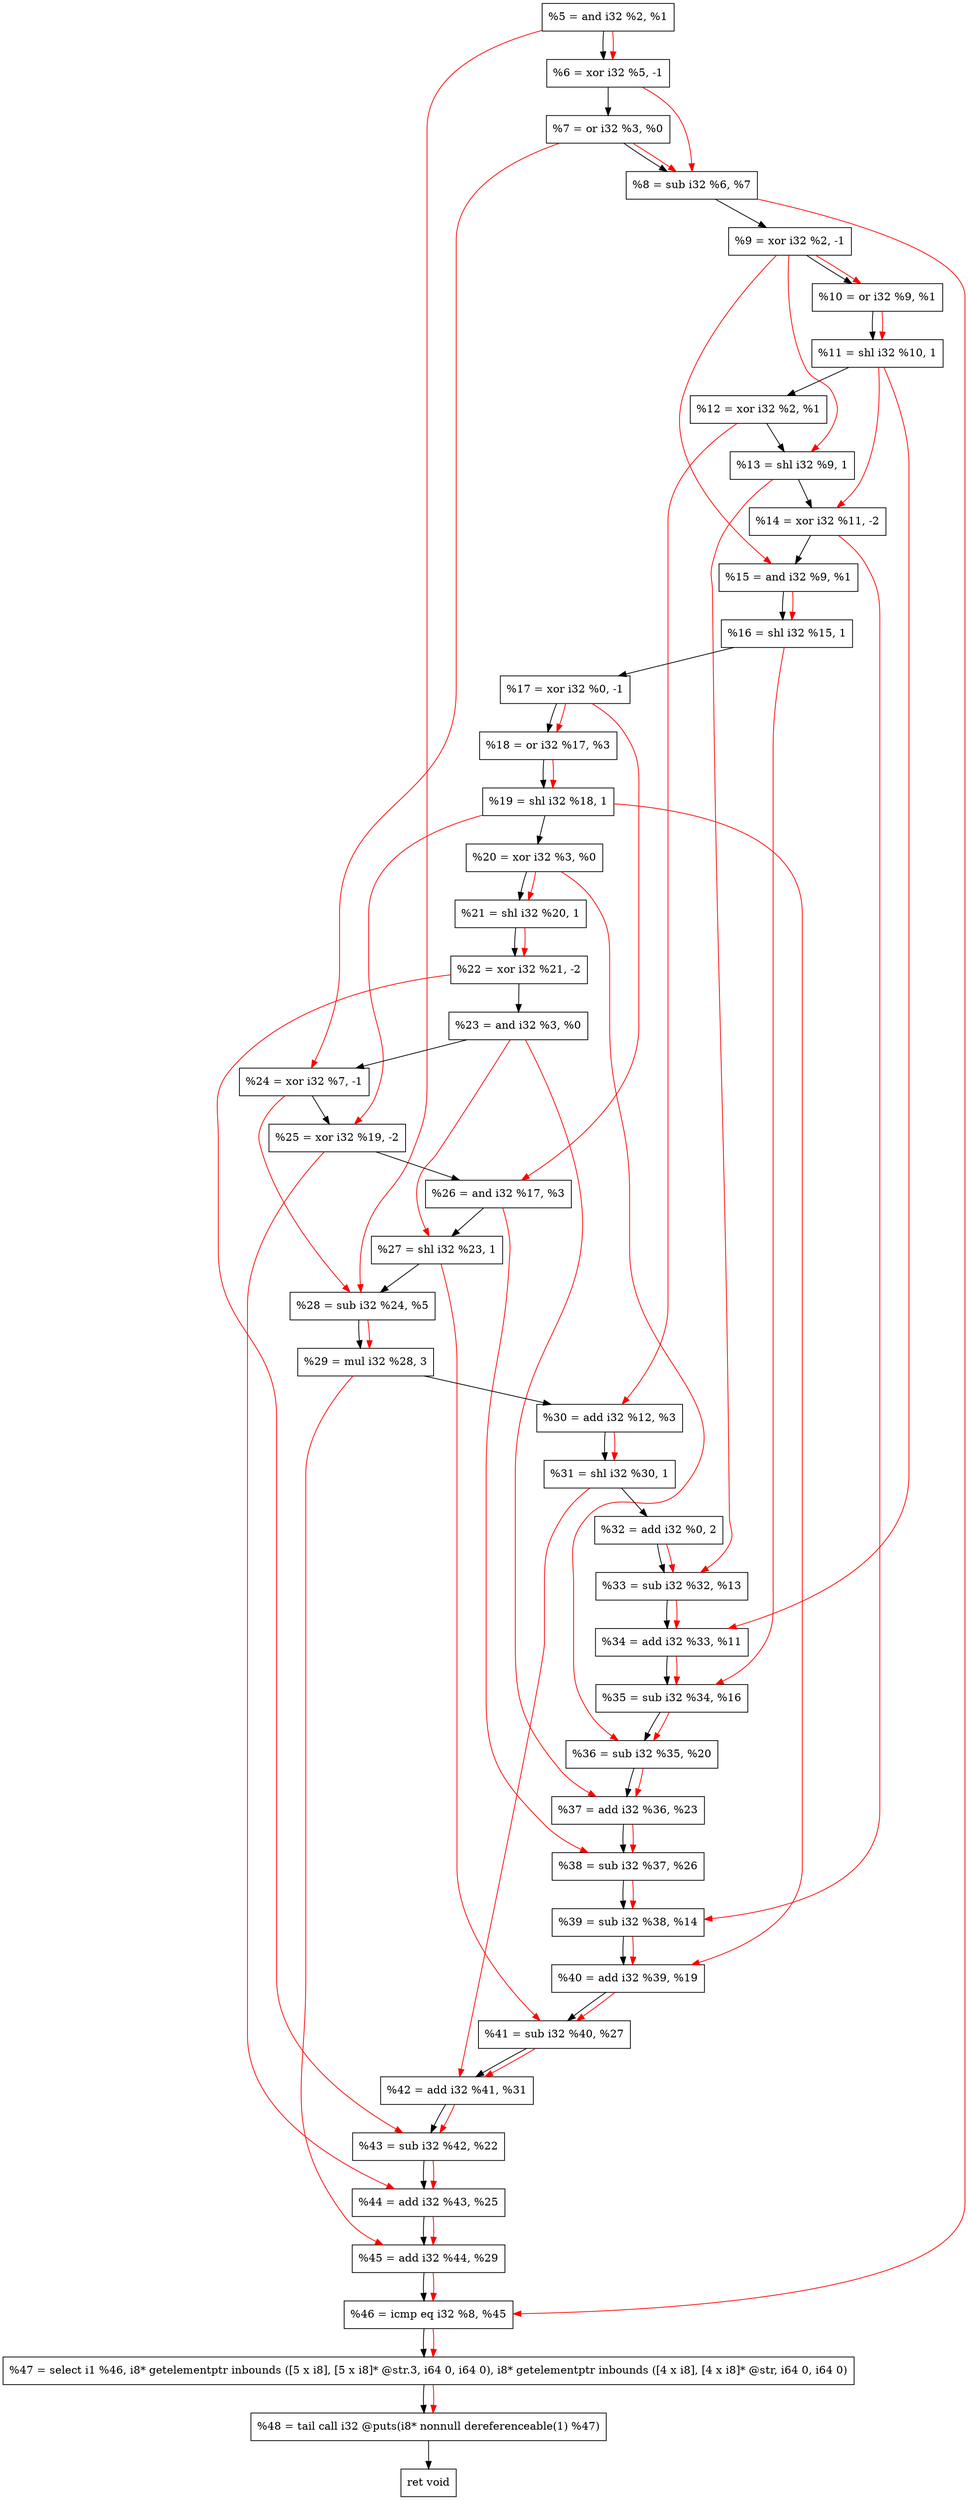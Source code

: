 digraph "DFG for'crackme' function" {
	Node0x198bb70[shape=record, label="  %5 = and i32 %2, %1"];
	Node0x198c1f0[shape=record, label="  %6 = xor i32 %5, -1"];
	Node0x198c260[shape=record, label="  %7 = or i32 %3, %0"];
	Node0x198c2d0[shape=record, label="  %8 = sub i32 %6, %7"];
	Node0x198c340[shape=record, label="  %9 = xor i32 %2, -1"];
	Node0x198c3b0[shape=record, label="  %10 = or i32 %9, %1"];
	Node0x198c450[shape=record, label="  %11 = shl i32 %10, 1"];
	Node0x198c4c0[shape=record, label="  %12 = xor i32 %2, %1"];
	Node0x198c530[shape=record, label="  %13 = shl i32 %9, 1"];
	Node0x198c5d0[shape=record, label="  %14 = xor i32 %11, -2"];
	Node0x198c640[shape=record, label="  %15 = and i32 %9, %1"];
	Node0x198c6b0[shape=record, label="  %16 = shl i32 %15, 1"];
	Node0x198c720[shape=record, label="  %17 = xor i32 %0, -1"];
	Node0x198c790[shape=record, label="  %18 = or i32 %17, %3"];
	Node0x198c800[shape=record, label="  %19 = shl i32 %18, 1"];
	Node0x198c870[shape=record, label="  %20 = xor i32 %3, %0"];
	Node0x198c8e0[shape=record, label="  %21 = shl i32 %20, 1"];
	Node0x198c950[shape=record, label="  %22 = xor i32 %21, -2"];
	Node0x198c9c0[shape=record, label="  %23 = and i32 %3, %0"];
	Node0x198ca30[shape=record, label="  %24 = xor i32 %7, -1"];
	Node0x198caa0[shape=record, label="  %25 = xor i32 %19, -2"];
	Node0x198cb10[shape=record, label="  %26 = and i32 %17, %3"];
	Node0x198cb80[shape=record, label="  %27 = shl i32 %23, 1"];
	Node0x198cbf0[shape=record, label="  %28 = sub i32 %24, %5"];
	Node0x198cc90[shape=record, label="  %29 = mul i32 %28, 3"];
	Node0x198cd00[shape=record, label="  %30 = add i32 %12, %3"];
	Node0x198cd70[shape=record, label="  %31 = shl i32 %30, 1"];
	Node0x198ce10[shape=record, label="  %32 = add i32 %0, 2"];
	Node0x198d090[shape=record, label="  %33 = sub i32 %32, %13"];
	Node0x198d100[shape=record, label="  %34 = add i32 %33, %11"];
	Node0x198d170[shape=record, label="  %35 = sub i32 %34, %16"];
	Node0x198d1e0[shape=record, label="  %36 = sub i32 %35, %20"];
	Node0x198d250[shape=record, label="  %37 = add i32 %36, %23"];
	Node0x198d2c0[shape=record, label="  %38 = sub i32 %37, %26"];
	Node0x198d330[shape=record, label="  %39 = sub i32 %38, %14"];
	Node0x198d3a0[shape=record, label="  %40 = add i32 %39, %19"];
	Node0x198d410[shape=record, label="  %41 = sub i32 %40, %27"];
	Node0x198d480[shape=record, label="  %42 = add i32 %41, %31"];
	Node0x198d4f0[shape=record, label="  %43 = sub i32 %42, %22"];
	Node0x198d560[shape=record, label="  %44 = add i32 %43, %25"];
	Node0x198d5d0[shape=record, label="  %45 = add i32 %44, %29"];
	Node0x198d640[shape=record, label="  %46 = icmp eq i32 %8, %45"];
	Node0x192c268[shape=record, label="  %47 = select i1 %46, i8* getelementptr inbounds ([5 x i8], [5 x i8]* @str.3, i64 0, i64 0), i8* getelementptr inbounds ([4 x i8], [4 x i8]* @str, i64 0, i64 0)"];
	Node0x198dae0[shape=record, label="  %48 = tail call i32 @puts(i8* nonnull dereferenceable(1) %47)"];
	Node0x198db30[shape=record, label="  ret void"];
	Node0x198bb70 -> Node0x198c1f0;
	Node0x198c1f0 -> Node0x198c260;
	Node0x198c260 -> Node0x198c2d0;
	Node0x198c2d0 -> Node0x198c340;
	Node0x198c340 -> Node0x198c3b0;
	Node0x198c3b0 -> Node0x198c450;
	Node0x198c450 -> Node0x198c4c0;
	Node0x198c4c0 -> Node0x198c530;
	Node0x198c530 -> Node0x198c5d0;
	Node0x198c5d0 -> Node0x198c640;
	Node0x198c640 -> Node0x198c6b0;
	Node0x198c6b0 -> Node0x198c720;
	Node0x198c720 -> Node0x198c790;
	Node0x198c790 -> Node0x198c800;
	Node0x198c800 -> Node0x198c870;
	Node0x198c870 -> Node0x198c8e0;
	Node0x198c8e0 -> Node0x198c950;
	Node0x198c950 -> Node0x198c9c0;
	Node0x198c9c0 -> Node0x198ca30;
	Node0x198ca30 -> Node0x198caa0;
	Node0x198caa0 -> Node0x198cb10;
	Node0x198cb10 -> Node0x198cb80;
	Node0x198cb80 -> Node0x198cbf0;
	Node0x198cbf0 -> Node0x198cc90;
	Node0x198cc90 -> Node0x198cd00;
	Node0x198cd00 -> Node0x198cd70;
	Node0x198cd70 -> Node0x198ce10;
	Node0x198ce10 -> Node0x198d090;
	Node0x198d090 -> Node0x198d100;
	Node0x198d100 -> Node0x198d170;
	Node0x198d170 -> Node0x198d1e0;
	Node0x198d1e0 -> Node0x198d250;
	Node0x198d250 -> Node0x198d2c0;
	Node0x198d2c0 -> Node0x198d330;
	Node0x198d330 -> Node0x198d3a0;
	Node0x198d3a0 -> Node0x198d410;
	Node0x198d410 -> Node0x198d480;
	Node0x198d480 -> Node0x198d4f0;
	Node0x198d4f0 -> Node0x198d560;
	Node0x198d560 -> Node0x198d5d0;
	Node0x198d5d0 -> Node0x198d640;
	Node0x198d640 -> Node0x192c268;
	Node0x192c268 -> Node0x198dae0;
	Node0x198dae0 -> Node0x198db30;
edge [color=red]
	Node0x198bb70 -> Node0x198c1f0;
	Node0x198c1f0 -> Node0x198c2d0;
	Node0x198c260 -> Node0x198c2d0;
	Node0x198c340 -> Node0x198c3b0;
	Node0x198c3b0 -> Node0x198c450;
	Node0x198c340 -> Node0x198c530;
	Node0x198c450 -> Node0x198c5d0;
	Node0x198c340 -> Node0x198c640;
	Node0x198c640 -> Node0x198c6b0;
	Node0x198c720 -> Node0x198c790;
	Node0x198c790 -> Node0x198c800;
	Node0x198c870 -> Node0x198c8e0;
	Node0x198c8e0 -> Node0x198c950;
	Node0x198c260 -> Node0x198ca30;
	Node0x198c800 -> Node0x198caa0;
	Node0x198c720 -> Node0x198cb10;
	Node0x198c9c0 -> Node0x198cb80;
	Node0x198ca30 -> Node0x198cbf0;
	Node0x198bb70 -> Node0x198cbf0;
	Node0x198cbf0 -> Node0x198cc90;
	Node0x198c4c0 -> Node0x198cd00;
	Node0x198cd00 -> Node0x198cd70;
	Node0x198ce10 -> Node0x198d090;
	Node0x198c530 -> Node0x198d090;
	Node0x198d090 -> Node0x198d100;
	Node0x198c450 -> Node0x198d100;
	Node0x198d100 -> Node0x198d170;
	Node0x198c6b0 -> Node0x198d170;
	Node0x198d170 -> Node0x198d1e0;
	Node0x198c870 -> Node0x198d1e0;
	Node0x198d1e0 -> Node0x198d250;
	Node0x198c9c0 -> Node0x198d250;
	Node0x198d250 -> Node0x198d2c0;
	Node0x198cb10 -> Node0x198d2c0;
	Node0x198d2c0 -> Node0x198d330;
	Node0x198c5d0 -> Node0x198d330;
	Node0x198d330 -> Node0x198d3a0;
	Node0x198c800 -> Node0x198d3a0;
	Node0x198d3a0 -> Node0x198d410;
	Node0x198cb80 -> Node0x198d410;
	Node0x198d410 -> Node0x198d480;
	Node0x198cd70 -> Node0x198d480;
	Node0x198d480 -> Node0x198d4f0;
	Node0x198c950 -> Node0x198d4f0;
	Node0x198d4f0 -> Node0x198d560;
	Node0x198caa0 -> Node0x198d560;
	Node0x198d560 -> Node0x198d5d0;
	Node0x198cc90 -> Node0x198d5d0;
	Node0x198c2d0 -> Node0x198d640;
	Node0x198d5d0 -> Node0x198d640;
	Node0x198d640 -> Node0x192c268;
	Node0x192c268 -> Node0x198dae0;
}
